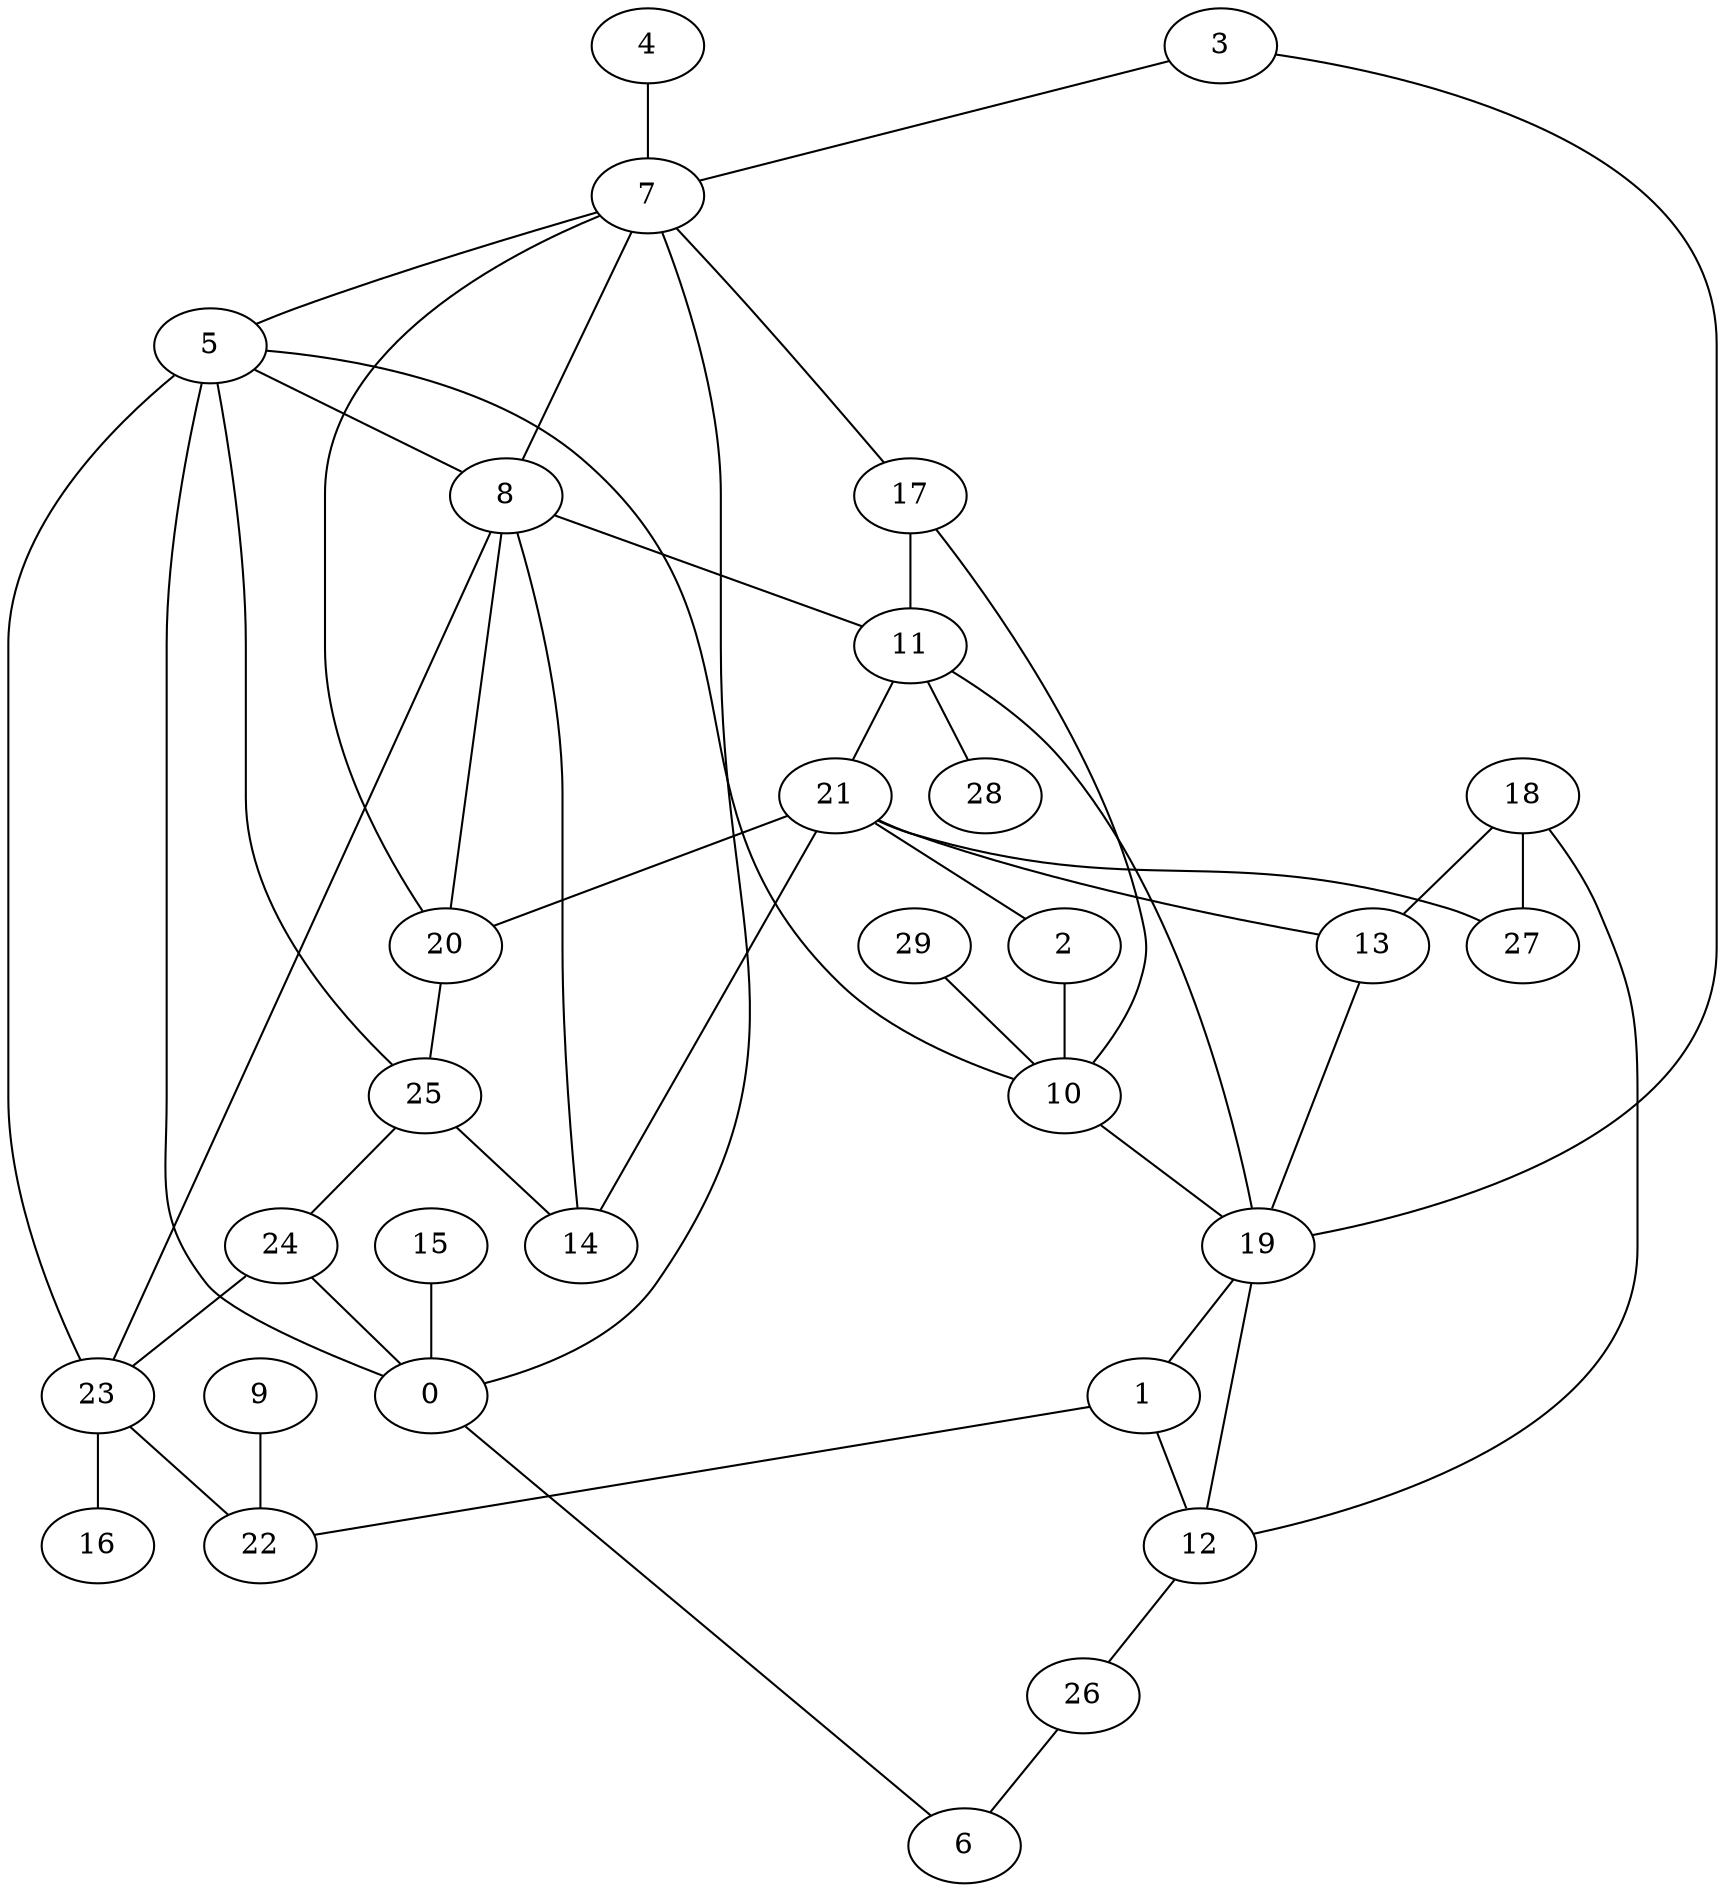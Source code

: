 graph {

3--7   
23--5   
7--17   
2--10   
20--7   
24--0   
5--0   
21--20   
26--6   
18--27   
17--10   
23--8   
18--13   
5--25   
12--26   
23--22   
9--22   
17--11   
19--1   
20--8   
5--8   
1--12   
12--19   
11--19   
18--12   
21--27   
15--0   
25--14   
20--25   
1--22   
0--6   
19--3   
4--7   
21--2   
23--16   
11--21   
14--8   
8--11   
0--7   
7--8   
25--24   
21--14   
29--10   
21--13   
10--19   
24--23   
11--28   
7--5   
10--5   
13--19   
}
